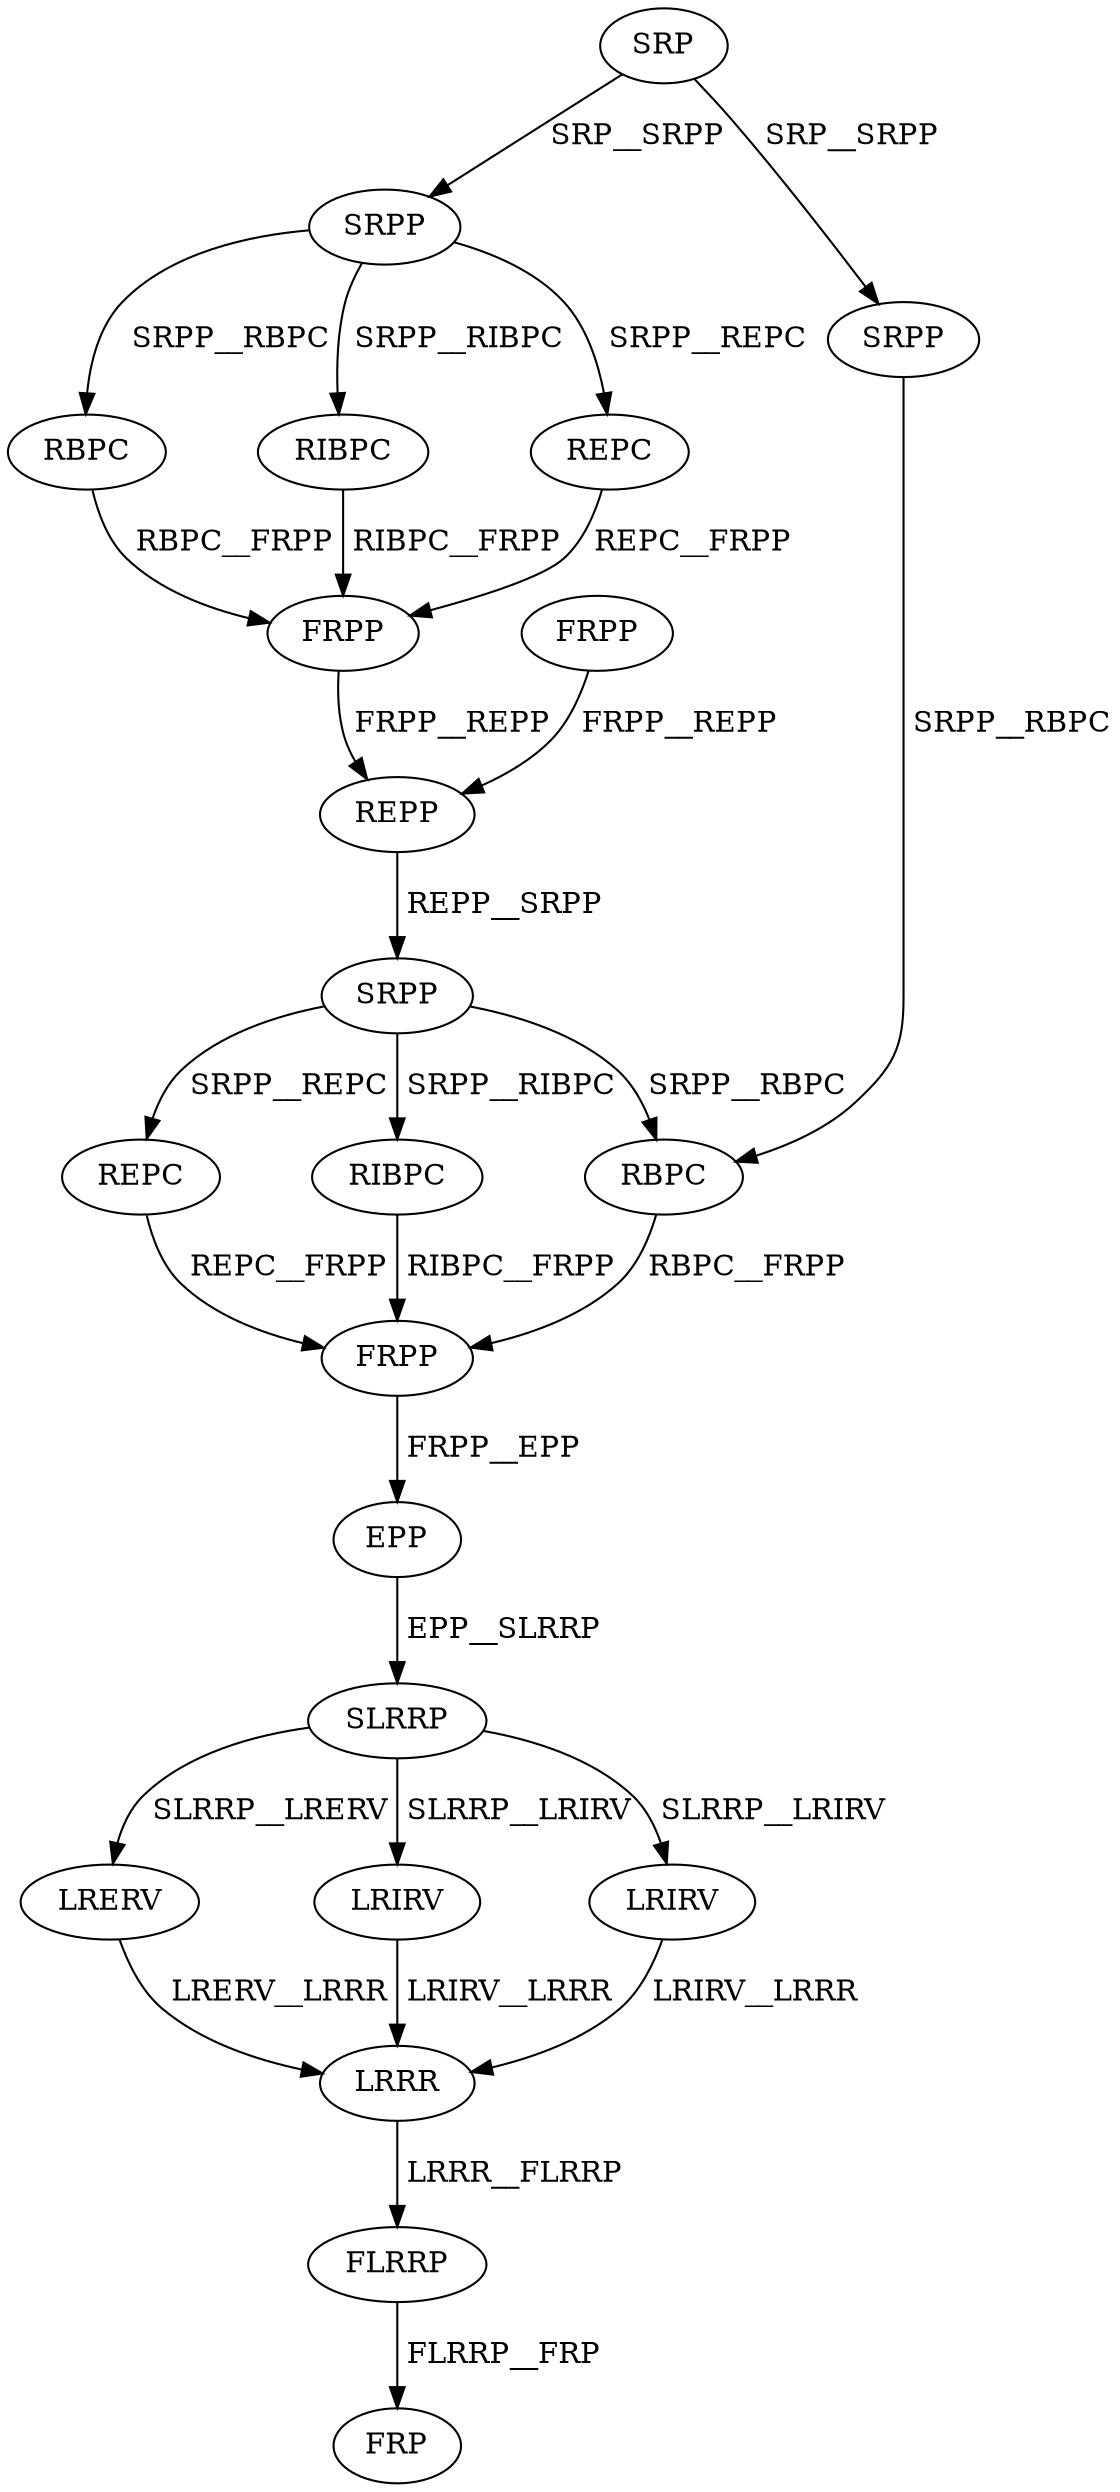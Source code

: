 digraph G { 
1 [label="SRP",color=black,fontcolor=black];
2 [label="SRPP",color=black,fontcolor=black];
3 [label="FRPP",color=black,fontcolor=black];
4 [label="RIBPC",color=black,fontcolor=black];
5 [label="REPC",color=black,fontcolor=black];
6 [label="RBPC",color=black,fontcolor=black];
7 [label="FRPP",color=black,fontcolor=black];
8 [label="SRPP",color=black,fontcolor=black];
9 [label="REPP",color=black,fontcolor=black];
10 [label="SRPP",color=black,fontcolor=black];
11 [label="RBPC",color=black,fontcolor=black];
12 [label="REPC",color=black,fontcolor=black];
13 [label="RIBPC",color=black,fontcolor=black];
14 [label="FRPP",color=black,fontcolor=black];
15 [label="EPP",color=black,fontcolor=black];
16 [label="SLRRP",color=black,fontcolor=black];
17 [label="LRERV",color=black,fontcolor=black];
18 [label="LRIRV",color=black,fontcolor=black];
19 [label="LRIRV",color=black,fontcolor=black];
20 [label="LRRR",color=black,fontcolor=black];
21 [label="FLRRP",color=black,fontcolor=black];
22 [label="FRP",color=black,fontcolor=black];
1->2[label=" SRP__SRPP",color=black,fontcolor=black];
1->8[label=" SRP__SRPP",color=black,fontcolor=black];
2->4[label=" SRPP__RIBPC",color=black,fontcolor=black];
2->5[label=" SRPP__REPC",color=black,fontcolor=black];
2->6[label=" SRPP__RBPC",color=black,fontcolor=black];
3->9[label=" FRPP__REPP",color=black,fontcolor=black];
4->7[label=" RIBPC__FRPP",color=black,fontcolor=black];
5->7[label=" REPC__FRPP",color=black,fontcolor=black];
6->7[label=" RBPC__FRPP",color=black,fontcolor=black];
7->9[label=" FRPP__REPP",color=black,fontcolor=black];
8->11[label=" SRPP__RBPC",color=black,fontcolor=black];
9->10[label=" REPP__SRPP",color=black,fontcolor=black];
10->11[label=" SRPP__RBPC",color=black,fontcolor=black];
10->12[label=" SRPP__REPC",color=black,fontcolor=black];
10->13[label=" SRPP__RIBPC",color=black,fontcolor=black];
11->14[label=" RBPC__FRPP",color=black,fontcolor=black];
12->14[label=" REPC__FRPP",color=black,fontcolor=black];
13->14[label=" RIBPC__FRPP",color=black,fontcolor=black];
14->15[label=" FRPP__EPP",color=black,fontcolor=black];
15->16[label=" EPP__SLRRP",color=black,fontcolor=black];
16->17[label=" SLRRP__LRERV",color=black,fontcolor=black];
16->18[label=" SLRRP__LRIRV",color=black,fontcolor=black];
16->19[label=" SLRRP__LRIRV",color=black,fontcolor=black];
17->20[label=" LRERV__LRRR",color=black,fontcolor=black];
18->20[label=" LRIRV__LRRR",color=black,fontcolor=black];
19->20[label=" LRIRV__LRRR",color=black,fontcolor=black];
20->21[label=" LRRR__FLRRP",color=black,fontcolor=black];
21->22[label=" FLRRP__FRP",color=black,fontcolor=black];
}
